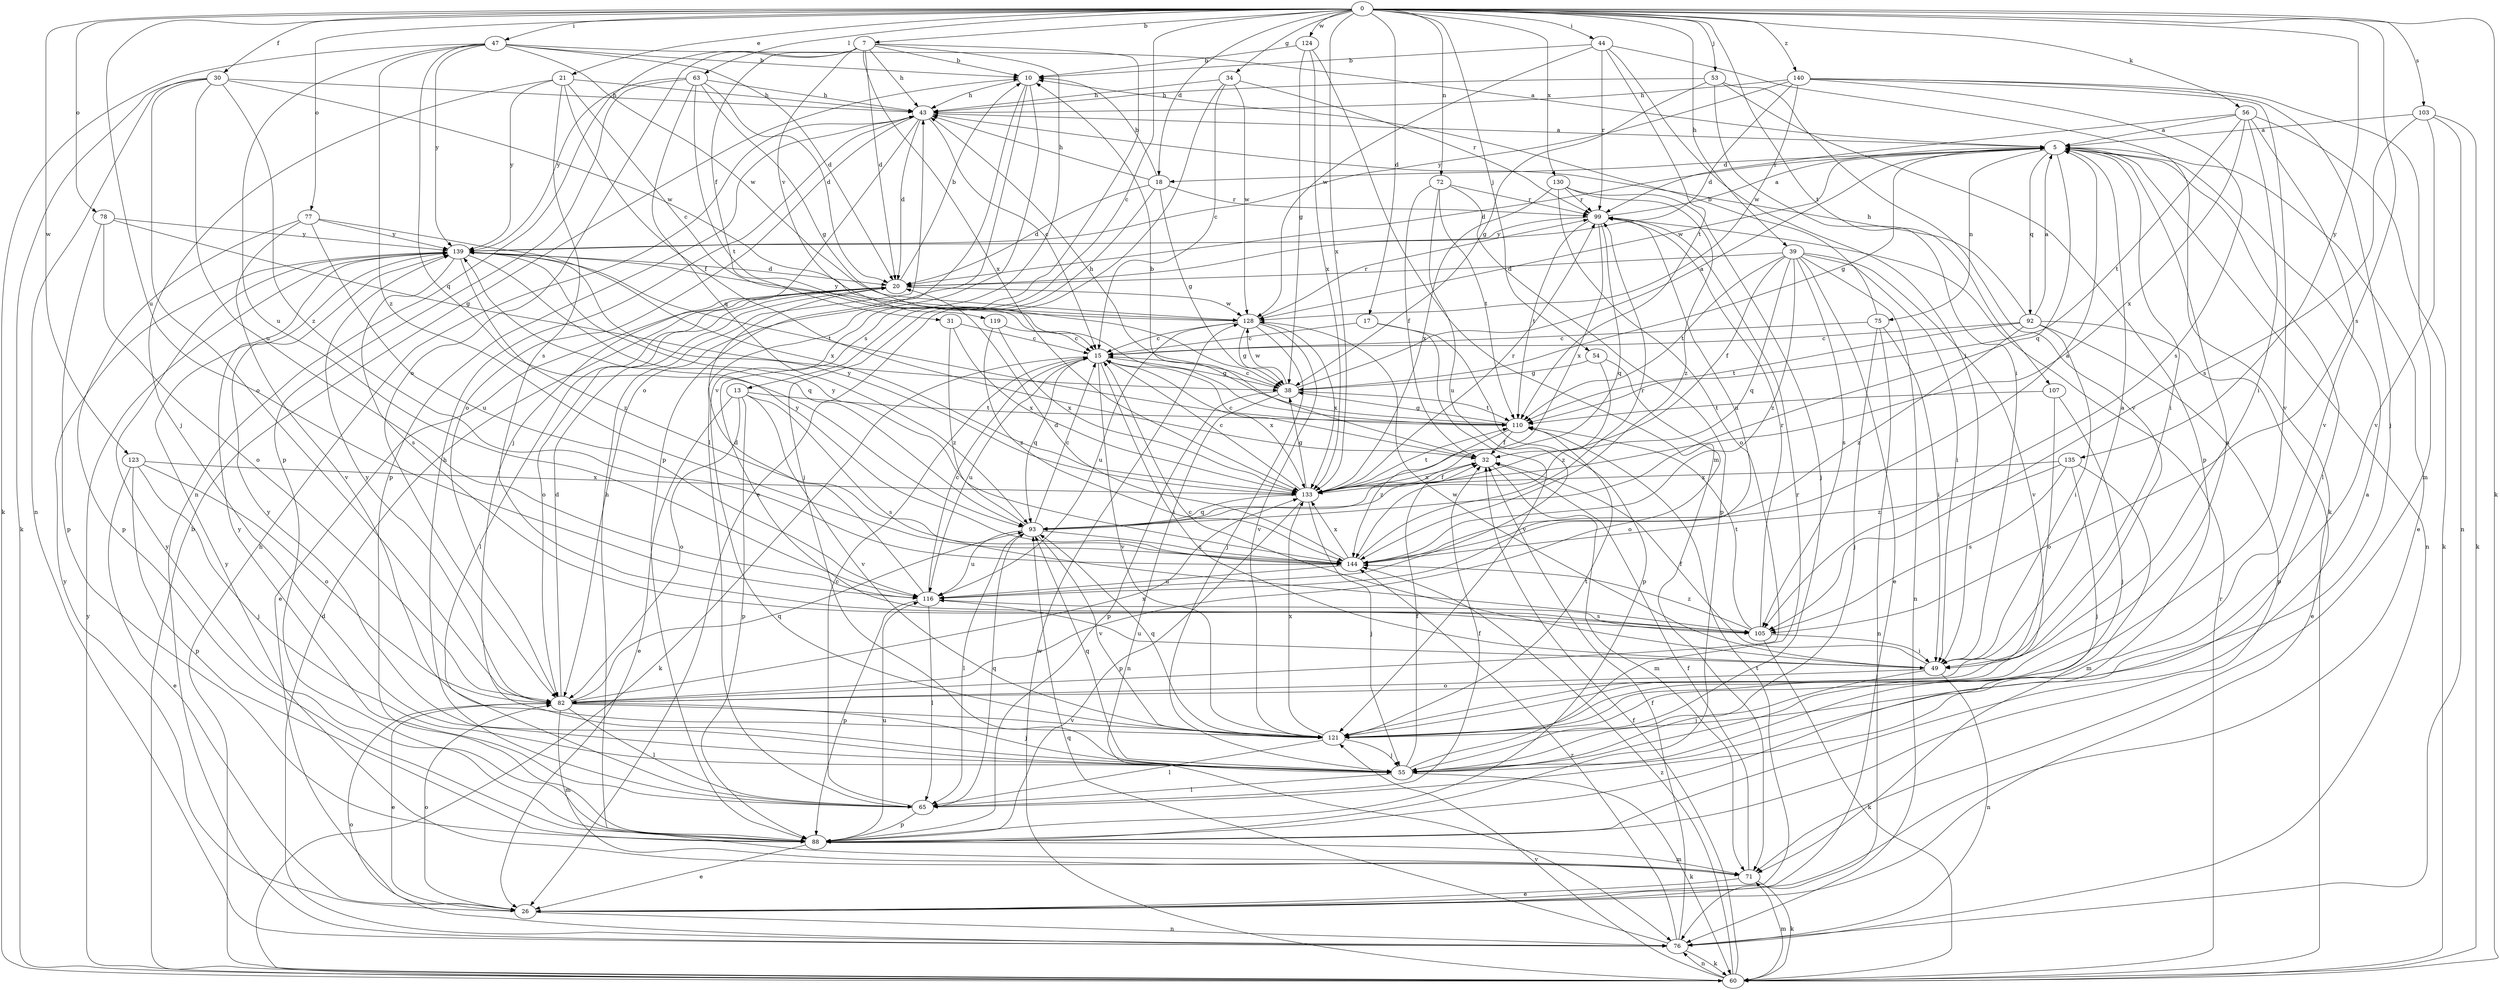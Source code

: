 strict digraph  {
0;
5;
7;
10;
13;
15;
17;
18;
20;
21;
26;
30;
31;
32;
34;
38;
39;
43;
44;
47;
49;
53;
54;
55;
56;
60;
63;
65;
71;
72;
75;
76;
77;
78;
82;
88;
92;
93;
99;
103;
105;
107;
110;
116;
119;
121;
123;
124;
128;
130;
133;
135;
139;
140;
144;
0 -> 7  [label=b];
0 -> 13  [label=c];
0 -> 17  [label=d];
0 -> 18  [label=d];
0 -> 21  [label=e];
0 -> 30  [label=f];
0 -> 34  [label=g];
0 -> 39  [label=h];
0 -> 44  [label=i];
0 -> 47  [label=i];
0 -> 53  [label=j];
0 -> 54  [label=j];
0 -> 56  [label=k];
0 -> 60  [label=k];
0 -> 63  [label=l];
0 -> 72  [label=n];
0 -> 77  [label=o];
0 -> 78  [label=o];
0 -> 103  [label=s];
0 -> 105  [label=s];
0 -> 107  [label=t];
0 -> 116  [label=u];
0 -> 123  [label=w];
0 -> 124  [label=w];
0 -> 130  [label=x];
0 -> 133  [label=x];
0 -> 135  [label=y];
0 -> 140  [label=z];
5 -> 18  [label=d];
5 -> 20  [label=d];
5 -> 26  [label=e];
5 -> 38  [label=g];
5 -> 49  [label=i];
5 -> 65  [label=l];
5 -> 75  [label=n];
5 -> 76  [label=n];
5 -> 92  [label=q];
5 -> 93  [label=q];
5 -> 128  [label=w];
7 -> 10  [label=b];
7 -> 20  [label=d];
7 -> 31  [label=f];
7 -> 43  [label=h];
7 -> 76  [label=n];
7 -> 82  [label=o];
7 -> 105  [label=s];
7 -> 119  [label=v];
7 -> 121  [label=v];
7 -> 133  [label=x];
10 -> 43  [label=h];
10 -> 65  [label=l];
10 -> 82  [label=o];
10 -> 88  [label=p];
13 -> 26  [label=e];
13 -> 82  [label=o];
13 -> 88  [label=p];
13 -> 105  [label=s];
13 -> 110  [label=t];
13 -> 121  [label=v];
15 -> 38  [label=g];
15 -> 49  [label=i];
15 -> 60  [label=k];
15 -> 93  [label=q];
15 -> 116  [label=u];
15 -> 121  [label=v];
15 -> 133  [label=x];
17 -> 15  [label=c];
17 -> 88  [label=p];
17 -> 121  [label=v];
18 -> 10  [label=b];
18 -> 20  [label=d];
18 -> 38  [label=g];
18 -> 43  [label=h];
18 -> 55  [label=j];
18 -> 99  [label=r];
20 -> 10  [label=b];
20 -> 26  [label=e];
20 -> 65  [label=l];
20 -> 82  [label=o];
20 -> 128  [label=w];
21 -> 15  [label=c];
21 -> 32  [label=f];
21 -> 43  [label=h];
21 -> 55  [label=j];
21 -> 105  [label=s];
21 -> 139  [label=y];
26 -> 76  [label=n];
26 -> 82  [label=o];
26 -> 110  [label=t];
26 -> 139  [label=y];
30 -> 43  [label=h];
30 -> 60  [label=k];
30 -> 76  [label=n];
30 -> 82  [label=o];
30 -> 116  [label=u];
30 -> 128  [label=w];
30 -> 144  [label=z];
31 -> 15  [label=c];
31 -> 133  [label=x];
31 -> 144  [label=z];
32 -> 10  [label=b];
32 -> 15  [label=c];
32 -> 71  [label=m];
32 -> 133  [label=x];
34 -> 15  [label=c];
34 -> 26  [label=e];
34 -> 43  [label=h];
34 -> 99  [label=r];
34 -> 128  [label=w];
38 -> 5  [label=a];
38 -> 15  [label=c];
38 -> 76  [label=n];
38 -> 88  [label=p];
38 -> 110  [label=t];
38 -> 128  [label=w];
39 -> 20  [label=d];
39 -> 26  [label=e];
39 -> 32  [label=f];
39 -> 49  [label=i];
39 -> 76  [label=n];
39 -> 93  [label=q];
39 -> 105  [label=s];
39 -> 110  [label=t];
39 -> 121  [label=v];
39 -> 144  [label=z];
43 -> 5  [label=a];
43 -> 15  [label=c];
43 -> 20  [label=d];
43 -> 55  [label=j];
43 -> 82  [label=o];
43 -> 88  [label=p];
44 -> 10  [label=b];
44 -> 49  [label=i];
44 -> 60  [label=k];
44 -> 99  [label=r];
44 -> 110  [label=t];
44 -> 128  [label=w];
47 -> 5  [label=a];
47 -> 10  [label=b];
47 -> 20  [label=d];
47 -> 60  [label=k];
47 -> 93  [label=q];
47 -> 116  [label=u];
47 -> 128  [label=w];
47 -> 139  [label=y];
47 -> 144  [label=z];
49 -> 5  [label=a];
49 -> 15  [label=c];
49 -> 32  [label=f];
49 -> 55  [label=j];
49 -> 76  [label=n];
49 -> 82  [label=o];
49 -> 116  [label=u];
49 -> 128  [label=w];
53 -> 38  [label=g];
53 -> 43  [label=h];
53 -> 49  [label=i];
53 -> 88  [label=p];
53 -> 121  [label=v];
54 -> 38  [label=g];
54 -> 82  [label=o];
54 -> 144  [label=z];
55 -> 32  [label=f];
55 -> 60  [label=k];
55 -> 65  [label=l];
55 -> 93  [label=q];
55 -> 99  [label=r];
55 -> 139  [label=y];
56 -> 5  [label=a];
56 -> 49  [label=i];
56 -> 60  [label=k];
56 -> 99  [label=r];
56 -> 110  [label=t];
56 -> 121  [label=v];
56 -> 133  [label=x];
60 -> 10  [label=b];
60 -> 32  [label=f];
60 -> 43  [label=h];
60 -> 71  [label=m];
60 -> 76  [label=n];
60 -> 99  [label=r];
60 -> 121  [label=v];
60 -> 128  [label=w];
60 -> 139  [label=y];
60 -> 144  [label=z];
63 -> 20  [label=d];
63 -> 38  [label=g];
63 -> 43  [label=h];
63 -> 88  [label=p];
63 -> 93  [label=q];
63 -> 110  [label=t];
63 -> 139  [label=y];
65 -> 15  [label=c];
65 -> 32  [label=f];
65 -> 43  [label=h];
65 -> 88  [label=p];
65 -> 93  [label=q];
65 -> 139  [label=y];
71 -> 26  [label=e];
71 -> 32  [label=f];
71 -> 43  [label=h];
71 -> 60  [label=k];
71 -> 139  [label=y];
72 -> 32  [label=f];
72 -> 88  [label=p];
72 -> 99  [label=r];
72 -> 110  [label=t];
72 -> 116  [label=u];
75 -> 10  [label=b];
75 -> 15  [label=c];
75 -> 49  [label=i];
75 -> 55  [label=j];
75 -> 76  [label=n];
76 -> 20  [label=d];
76 -> 32  [label=f];
76 -> 60  [label=k];
76 -> 82  [label=o];
76 -> 93  [label=q];
76 -> 144  [label=z];
77 -> 88  [label=p];
77 -> 116  [label=u];
77 -> 121  [label=v];
77 -> 133  [label=x];
77 -> 139  [label=y];
78 -> 38  [label=g];
78 -> 82  [label=o];
78 -> 88  [label=p];
78 -> 139  [label=y];
82 -> 20  [label=d];
82 -> 26  [label=e];
82 -> 55  [label=j];
82 -> 65  [label=l];
82 -> 71  [label=m];
82 -> 93  [label=q];
82 -> 121  [label=v];
82 -> 133  [label=x];
82 -> 139  [label=y];
88 -> 5  [label=a];
88 -> 26  [label=e];
88 -> 71  [label=m];
88 -> 116  [label=u];
88 -> 139  [label=y];
92 -> 5  [label=a];
92 -> 15  [label=c];
92 -> 26  [label=e];
92 -> 43  [label=h];
92 -> 49  [label=i];
92 -> 88  [label=p];
92 -> 110  [label=t];
92 -> 144  [label=z];
93 -> 15  [label=c];
93 -> 65  [label=l];
93 -> 116  [label=u];
93 -> 121  [label=v];
93 -> 139  [label=y];
93 -> 144  [label=z];
99 -> 5  [label=a];
99 -> 93  [label=q];
99 -> 110  [label=t];
99 -> 116  [label=u];
99 -> 133  [label=x];
99 -> 139  [label=y];
103 -> 5  [label=a];
103 -> 60  [label=k];
103 -> 76  [label=n];
103 -> 105  [label=s];
103 -> 121  [label=v];
105 -> 49  [label=i];
105 -> 60  [label=k];
105 -> 99  [label=r];
105 -> 110  [label=t];
105 -> 144  [label=z];
107 -> 55  [label=j];
107 -> 82  [label=o];
107 -> 110  [label=t];
110 -> 32  [label=f];
110 -> 38  [label=g];
110 -> 43  [label=h];
110 -> 144  [label=z];
116 -> 15  [label=c];
116 -> 20  [label=d];
116 -> 65  [label=l];
116 -> 88  [label=p];
116 -> 105  [label=s];
119 -> 15  [label=c];
119 -> 133  [label=x];
119 -> 144  [label=z];
121 -> 5  [label=a];
121 -> 55  [label=j];
121 -> 65  [label=l];
121 -> 93  [label=q];
121 -> 110  [label=t];
121 -> 133  [label=x];
123 -> 26  [label=e];
123 -> 55  [label=j];
123 -> 82  [label=o];
123 -> 88  [label=p];
123 -> 133  [label=x];
124 -> 10  [label=b];
124 -> 38  [label=g];
124 -> 71  [label=m];
124 -> 133  [label=x];
128 -> 15  [label=c];
128 -> 38  [label=g];
128 -> 55  [label=j];
128 -> 99  [label=r];
128 -> 116  [label=u];
128 -> 121  [label=v];
128 -> 133  [label=x];
128 -> 139  [label=y];
130 -> 55  [label=j];
130 -> 82  [label=o];
130 -> 99  [label=r];
130 -> 133  [label=x];
130 -> 144  [label=z];
133 -> 15  [label=c];
133 -> 32  [label=f];
133 -> 38  [label=g];
133 -> 55  [label=j];
133 -> 88  [label=p];
133 -> 93  [label=q];
133 -> 99  [label=r];
133 -> 110  [label=t];
133 -> 139  [label=y];
135 -> 55  [label=j];
135 -> 71  [label=m];
135 -> 105  [label=s];
135 -> 133  [label=x];
135 -> 144  [label=z];
139 -> 20  [label=d];
139 -> 93  [label=q];
139 -> 105  [label=s];
139 -> 110  [label=t];
139 -> 144  [label=z];
140 -> 20  [label=d];
140 -> 43  [label=h];
140 -> 55  [label=j];
140 -> 71  [label=m];
140 -> 105  [label=s];
140 -> 121  [label=v];
140 -> 128  [label=w];
140 -> 139  [label=y];
144 -> 5  [label=a];
144 -> 20  [label=d];
144 -> 99  [label=r];
144 -> 116  [label=u];
144 -> 133  [label=x];
144 -> 139  [label=y];
}

